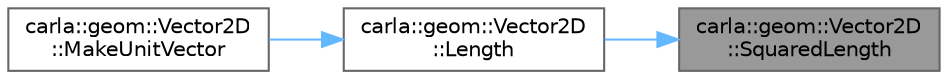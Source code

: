 digraph "carla::geom::Vector2D::SquaredLength"
{
 // INTERACTIVE_SVG=YES
 // LATEX_PDF_SIZE
  bgcolor="transparent";
  edge [fontname=Helvetica,fontsize=10,labelfontname=Helvetica,labelfontsize=10];
  node [fontname=Helvetica,fontsize=10,shape=box,height=0.2,width=0.4];
  rankdir="RL";
  Node1 [id="Node000001",label="carla::geom::Vector2D\l::SquaredLength",height=0.2,width=0.4,color="gray40", fillcolor="grey60", style="filled", fontcolor="black",tooltip=" "];
  Node1 -> Node2 [id="edge1_Node000001_Node000002",dir="back",color="steelblue1",style="solid",tooltip=" "];
  Node2 [id="Node000002",label="carla::geom::Vector2D\l::Length",height=0.2,width=0.4,color="grey40", fillcolor="white", style="filled",URL="$d4/d57/classcarla_1_1geom_1_1Vector2D.html#a58f67955f62ac9f52853daa7e4f7673f",tooltip=" "];
  Node2 -> Node3 [id="edge2_Node000002_Node000003",dir="back",color="steelblue1",style="solid",tooltip=" "];
  Node3 [id="Node000003",label="carla::geom::Vector2D\l::MakeUnitVector",height=0.2,width=0.4,color="grey40", fillcolor="white", style="filled",URL="$d4/d57/classcarla_1_1geom_1_1Vector2D.html#a9ae11180577317abb68e94293388cad2",tooltip=" "];
}
